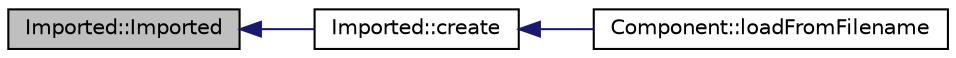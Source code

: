 digraph "Imported::Imported"
{
  edge [fontname="Helvetica",fontsize="10",labelfontname="Helvetica",labelfontsize="10"];
  node [fontname="Helvetica",fontsize="10",shape=record];
  rankdir="LR";
  Node1 [label="Imported::Imported",height=0.2,width=0.4,color="black", fillcolor="grey75", style="filled", fontcolor="black"];
  Node1 -> Node2 [dir="back",color="midnightblue",fontsize="10",style="solid",fontname="Helvetica"];
  Node2 [label="Imported::create",height=0.2,width=0.4,color="black", fillcolor="white", style="filled",URL="$classImported.html#ae15a4a0c37f67106167fe2c29668dd00",tooltip="Default parametrized factory method. "];
  Node2 -> Node3 [dir="back",color="midnightblue",fontsize="10",style="solid",fontname="Helvetica"];
  Node3 [label="Component::loadFromFilename",height=0.2,width=0.4,color="black", fillcolor="white", style="filled",URL="$classComponent.html#ad70a3380259b80f6ca78d2ffab49c217",tooltip="Loads an SCAD object from file. "];
}
